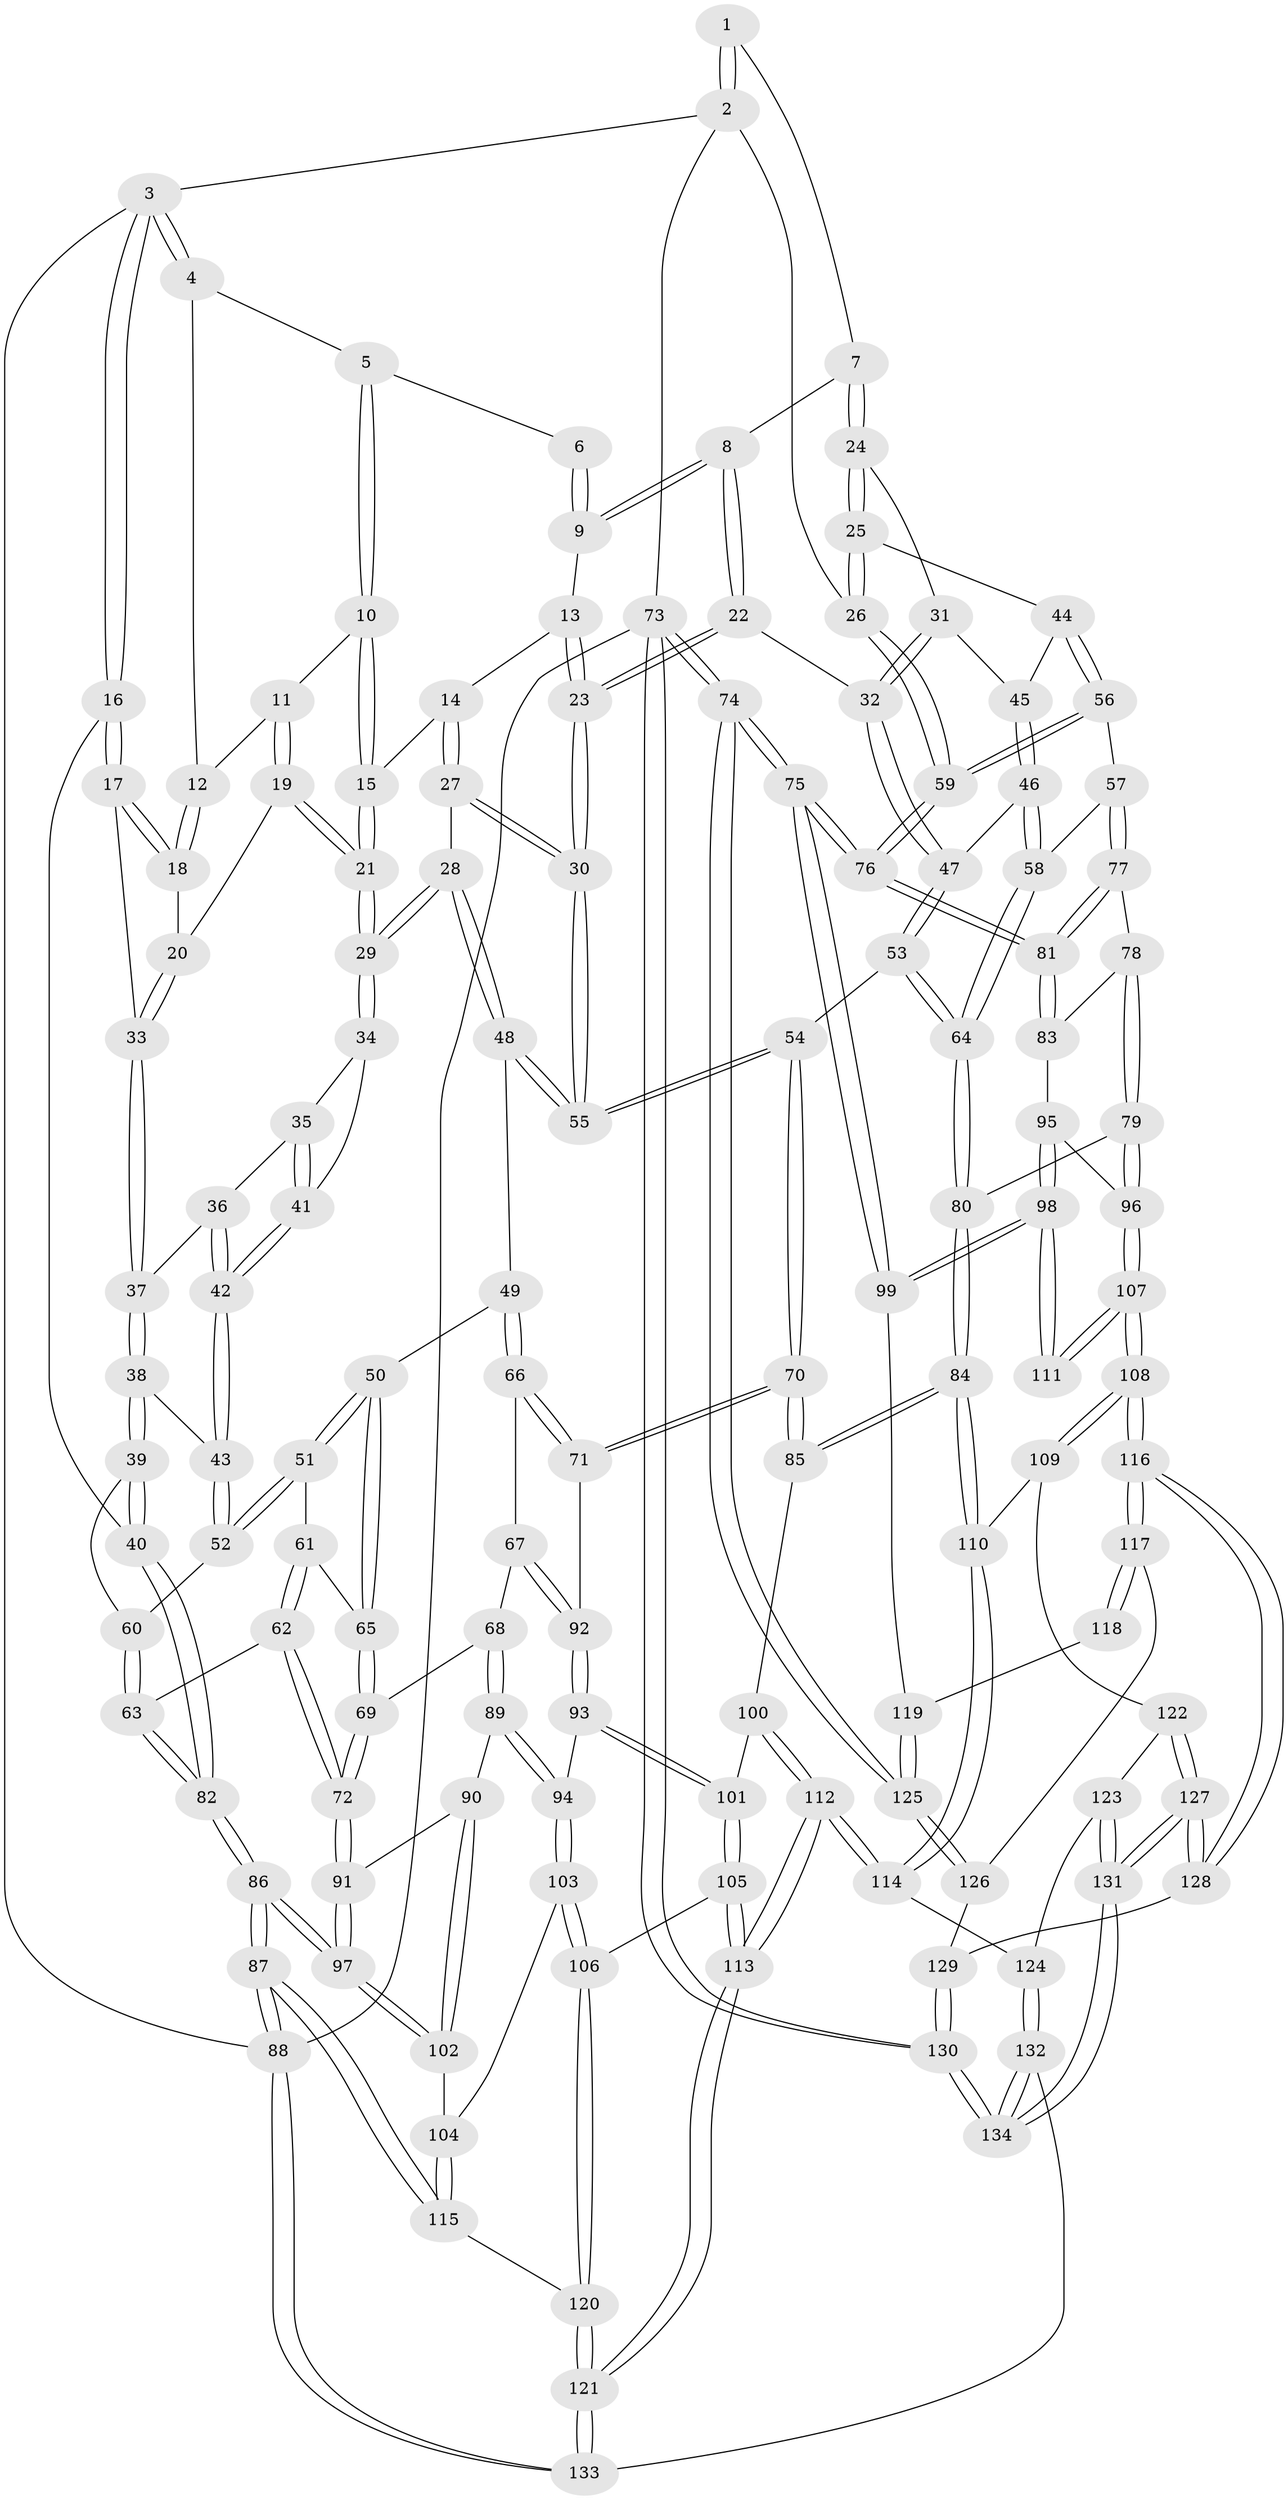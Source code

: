 // coarse degree distribution, {15: 0.0125, 3: 0.125, 5: 0.3, 6: 0.175, 4: 0.3625, 7: 0.0125, 2: 0.0125}
// Generated by graph-tools (version 1.1) at 2025/21/03/04/25 18:21:31]
// undirected, 134 vertices, 332 edges
graph export_dot {
graph [start="1"]
  node [color=gray90,style=filled];
  1 [pos="+0.5703610410608086+0"];
  2 [pos="+1+0"];
  3 [pos="+0+0"];
  4 [pos="+0.1911469601550407+0"];
  5 [pos="+0.33779512274962176+0"];
  6 [pos="+0.48437580855676077+0"];
  7 [pos="+0.6355576589445119+0.07804211537896145"];
  8 [pos="+0.5792385022431608+0.10652655045837774"];
  9 [pos="+0.5157024095986507+0.048726847889046875"];
  10 [pos="+0.3404272860263704+0.018759111565754088"];
  11 [pos="+0.2500283813547421+0.06319251638855648"];
  12 [pos="+0.1777915697788659+0.004667601560968396"];
  13 [pos="+0.46717475837686584+0.07764648411835626"];
  14 [pos="+0.38307667033056564+0.10234021977462071"];
  15 [pos="+0.3463052775912106+0.0392253652285753"];
  16 [pos="+0+0"];
  17 [pos="+0+0.10465405164781895"];
  18 [pos="+0.16465170055865136+0.054604607390441116"];
  19 [pos="+0.2043944092388369+0.14204211440059225"];
  20 [pos="+0.20267467359711577+0.14165787088481996"];
  21 [pos="+0.22620967440073947+0.1544201194501057"];
  22 [pos="+0.5525798263437253+0.248374346756576"];
  23 [pos="+0.5114652338901411+0.25912009490635646"];
  24 [pos="+0.8132554618049194+0.07875072014195938"];
  25 [pos="+1+0.01806349976065112"];
  26 [pos="+1+0"];
  27 [pos="+0.374568183825983+0.24147409853186372"];
  28 [pos="+0.32808646384102574+0.25575097095983934"];
  29 [pos="+0.3215656083996074+0.25390756811666865"];
  30 [pos="+0.47088308149138886+0.2738122143316197"];
  31 [pos="+0.6147417844979225+0.2483508368059982"];
  32 [pos="+0.5672271323665451+0.2542935828218528"];
  33 [pos="+0.11070787931784969+0.1851168460610922"];
  34 [pos="+0.24259122485787238+0.27921910360427643"];
  35 [pos="+0.13966700674047275+0.2368767416874586"];
  36 [pos="+0.1339756434929965+0.23391012435134556"];
  37 [pos="+0.11491888457701128+0.2188733755212443"];
  38 [pos="+0.06815439537067126+0.30924448052244163"];
  39 [pos="+0+0.3103132893777818"];
  40 [pos="+0+0.3080359897351293"];
  41 [pos="+0.18225354039852398+0.33045394737914296"];
  42 [pos="+0.16154390124014234+0.35117438569891446"];
  43 [pos="+0.1396863146727135+0.3806924478106945"];
  44 [pos="+0.9517142998644593+0.1599472190866036"];
  45 [pos="+0.7567409740011495+0.29756485994231435"];
  46 [pos="+0.7265362416104821+0.4271811064881646"];
  47 [pos="+0.6301004270245736+0.38146472116072005"];
  48 [pos="+0.2882120098929517+0.4532727751234953"];
  49 [pos="+0.26965796473338777+0.46276089900959405"];
  50 [pos="+0.24131933028656408+0.46044584586141174"];
  51 [pos="+0.16246183314087706+0.42587359898750843"];
  52 [pos="+0.1430013764862079+0.4100828234333452"];
  53 [pos="+0.4986783936757775+0.508052125097365"];
  54 [pos="+0.4721299309597144+0.5076401445708886"];
  55 [pos="+0.46940542981048383+0.5039563772207257"];
  56 [pos="+0.8934114617335812+0.4431960758660301"];
  57 [pos="+0.8264139779789003+0.48933355228493747"];
  58 [pos="+0.7452868762634809+0.46786060716123584"];
  59 [pos="+1+0.5593128266785223"];
  60 [pos="+0.07373708406300906+0.44351871870364445"];
  61 [pos="+0.12857233770518867+0.5268261651030931"];
  62 [pos="+0.03466813971079501+0.5766904026225902"];
  63 [pos="+0.03323831644219745+0.5758482182088887"];
  64 [pos="+0.6448012322777821+0.5601400806745827"];
  65 [pos="+0.17393904321166218+0.5573392096331198"];
  66 [pos="+0.27229653336111526+0.5523729993056398"];
  67 [pos="+0.1756397480326602+0.6024912375014271"];
  68 [pos="+0.17125485364468074+0.6004786331998149"];
  69 [pos="+0.17081641894033167+0.5999752879563998"];
  70 [pos="+0.415927753743559+0.6821309050106206"];
  71 [pos="+0.31589460944394815+0.6658489092814974"];
  72 [pos="+0.044008389135227394+0.5864658890314991"];
  73 [pos="+1+1"];
  74 [pos="+1+1"];
  75 [pos="+1+0.7906702572939798"];
  76 [pos="+1+0.6581632022877029"];
  77 [pos="+0.8363275778520197+0.5297740326791616"];
  78 [pos="+0.8360344851582058+0.56438019109374"];
  79 [pos="+0.7049755870387209+0.7152003710336459"];
  80 [pos="+0.6696006709225166+0.6936253066485938"];
  81 [pos="+1+0.6150657961826855"];
  82 [pos="+0+0.5737698887320316"];
  83 [pos="+0.8610937792508527+0.6087379140961896"];
  84 [pos="+0.5108853685453515+0.7468487170858585"];
  85 [pos="+0.4203388363538039+0.6900831851072466"];
  86 [pos="+0+0.7883701467539943"];
  87 [pos="+0+0.9318645055705947"];
  88 [pos="+0+1"];
  89 [pos="+0.11615152329144622+0.7076463447690001"];
  90 [pos="+0.10073782508527837+0.7085112276528276"];
  91 [pos="+0.07117432190280468+0.6673394101581059"];
  92 [pos="+0.25874651183296893+0.6869390894213363"];
  93 [pos="+0.24996020367866847+0.6966712717151706"];
  94 [pos="+0.20529358600883468+0.7331277931564915"];
  95 [pos="+0.8732215970625009+0.6572640670698295"];
  96 [pos="+0.7130509215764813+0.725283436497348"];
  97 [pos="+0+0.7615130964024671"];
  98 [pos="+0.9812955497792563+0.774004528323695"];
  99 [pos="+1+0.7795043452497065"];
  100 [pos="+0.3748312342351693+0.7796722365562435"];
  101 [pos="+0.2972234445944709+0.8105739274935896"];
  102 [pos="+0.07228500993720355+0.7546517277384235"];
  103 [pos="+0.20026745202098722+0.831970171574888"];
  104 [pos="+0.09029833000391786+0.8304427720472424"];
  105 [pos="+0.2717379772276278+0.8348639126817365"];
  106 [pos="+0.20401705424346453+0.8371659932086015"];
  107 [pos="+0.744056329244835+0.7862655744503186"];
  108 [pos="+0.7338467406134954+0.8292158791242754"];
  109 [pos="+0.5852858647061041+0.8650758190273968"];
  110 [pos="+0.5231339502163402+0.835310414423372"];
  111 [pos="+0.9502957078543466+0.7799225454673083"];
  112 [pos="+0.37233396433116295+0.9210141035353987"];
  113 [pos="+0.36441437310654323+0.9263322867966162"];
  114 [pos="+0.4733314629267461+0.9177258030295127"];
  115 [pos="+0.052053213232833496+0.8797088493441974"];
  116 [pos="+0.7426744678548479+0.8891655237721922"];
  117 [pos="+0.8187221757626169+0.9033142919394785"];
  118 [pos="+0.8546638019308814+0.8874072168985965"];
  119 [pos="+0.8825445210204138+0.913773305992575"];
  120 [pos="+0.2031819559158915+1"];
  121 [pos="+0.22459319805947098+1"];
  122 [pos="+0.5967822900564694+0.8965289880419925"];
  123 [pos="+0.5567498064942796+0.9568052645454911"];
  124 [pos="+0.48149257889030256+0.9322498701466708"];
  125 [pos="+0.8743607576613454+0.9430046940154967"];
  126 [pos="+0.86341458778852+0.9430300324999195"];
  127 [pos="+0.7015878205625435+1"];
  128 [pos="+0.7054240064843298+1"];
  129 [pos="+0.8558486388202016+0.9515943319260851"];
  130 [pos="+0.825840616957709+1"];
  131 [pos="+0.6978104614567148+1"];
  132 [pos="+0.513045421365975+1"];
  133 [pos="+0.2089348568741705+1"];
  134 [pos="+0.7079495360751475+1"];
  1 -- 2;
  1 -- 2;
  1 -- 7;
  2 -- 3;
  2 -- 26;
  2 -- 73;
  3 -- 4;
  3 -- 4;
  3 -- 16;
  3 -- 16;
  3 -- 88;
  4 -- 5;
  4 -- 12;
  5 -- 6;
  5 -- 10;
  5 -- 10;
  6 -- 9;
  6 -- 9;
  7 -- 8;
  7 -- 24;
  7 -- 24;
  8 -- 9;
  8 -- 9;
  8 -- 22;
  8 -- 22;
  9 -- 13;
  10 -- 11;
  10 -- 15;
  10 -- 15;
  11 -- 12;
  11 -- 19;
  11 -- 19;
  12 -- 18;
  12 -- 18;
  13 -- 14;
  13 -- 23;
  13 -- 23;
  14 -- 15;
  14 -- 27;
  14 -- 27;
  15 -- 21;
  15 -- 21;
  16 -- 17;
  16 -- 17;
  16 -- 40;
  17 -- 18;
  17 -- 18;
  17 -- 33;
  18 -- 20;
  19 -- 20;
  19 -- 21;
  19 -- 21;
  20 -- 33;
  20 -- 33;
  21 -- 29;
  21 -- 29;
  22 -- 23;
  22 -- 23;
  22 -- 32;
  23 -- 30;
  23 -- 30;
  24 -- 25;
  24 -- 25;
  24 -- 31;
  25 -- 26;
  25 -- 26;
  25 -- 44;
  26 -- 59;
  26 -- 59;
  27 -- 28;
  27 -- 30;
  27 -- 30;
  28 -- 29;
  28 -- 29;
  28 -- 48;
  28 -- 48;
  29 -- 34;
  29 -- 34;
  30 -- 55;
  30 -- 55;
  31 -- 32;
  31 -- 32;
  31 -- 45;
  32 -- 47;
  32 -- 47;
  33 -- 37;
  33 -- 37;
  34 -- 35;
  34 -- 41;
  35 -- 36;
  35 -- 41;
  35 -- 41;
  36 -- 37;
  36 -- 42;
  36 -- 42;
  37 -- 38;
  37 -- 38;
  38 -- 39;
  38 -- 39;
  38 -- 43;
  39 -- 40;
  39 -- 40;
  39 -- 60;
  40 -- 82;
  40 -- 82;
  41 -- 42;
  41 -- 42;
  42 -- 43;
  42 -- 43;
  43 -- 52;
  43 -- 52;
  44 -- 45;
  44 -- 56;
  44 -- 56;
  45 -- 46;
  45 -- 46;
  46 -- 47;
  46 -- 58;
  46 -- 58;
  47 -- 53;
  47 -- 53;
  48 -- 49;
  48 -- 55;
  48 -- 55;
  49 -- 50;
  49 -- 66;
  49 -- 66;
  50 -- 51;
  50 -- 51;
  50 -- 65;
  50 -- 65;
  51 -- 52;
  51 -- 52;
  51 -- 61;
  52 -- 60;
  53 -- 54;
  53 -- 64;
  53 -- 64;
  54 -- 55;
  54 -- 55;
  54 -- 70;
  54 -- 70;
  56 -- 57;
  56 -- 59;
  56 -- 59;
  57 -- 58;
  57 -- 77;
  57 -- 77;
  58 -- 64;
  58 -- 64;
  59 -- 76;
  59 -- 76;
  60 -- 63;
  60 -- 63;
  61 -- 62;
  61 -- 62;
  61 -- 65;
  62 -- 63;
  62 -- 72;
  62 -- 72;
  63 -- 82;
  63 -- 82;
  64 -- 80;
  64 -- 80;
  65 -- 69;
  65 -- 69;
  66 -- 67;
  66 -- 71;
  66 -- 71;
  67 -- 68;
  67 -- 92;
  67 -- 92;
  68 -- 69;
  68 -- 89;
  68 -- 89;
  69 -- 72;
  69 -- 72;
  70 -- 71;
  70 -- 71;
  70 -- 85;
  70 -- 85;
  71 -- 92;
  72 -- 91;
  72 -- 91;
  73 -- 74;
  73 -- 74;
  73 -- 130;
  73 -- 130;
  73 -- 88;
  74 -- 75;
  74 -- 75;
  74 -- 125;
  74 -- 125;
  75 -- 76;
  75 -- 76;
  75 -- 99;
  75 -- 99;
  76 -- 81;
  76 -- 81;
  77 -- 78;
  77 -- 81;
  77 -- 81;
  78 -- 79;
  78 -- 79;
  78 -- 83;
  79 -- 80;
  79 -- 96;
  79 -- 96;
  80 -- 84;
  80 -- 84;
  81 -- 83;
  81 -- 83;
  82 -- 86;
  82 -- 86;
  83 -- 95;
  84 -- 85;
  84 -- 85;
  84 -- 110;
  84 -- 110;
  85 -- 100;
  86 -- 87;
  86 -- 87;
  86 -- 97;
  86 -- 97;
  87 -- 88;
  87 -- 88;
  87 -- 115;
  87 -- 115;
  88 -- 133;
  88 -- 133;
  89 -- 90;
  89 -- 94;
  89 -- 94;
  90 -- 91;
  90 -- 102;
  90 -- 102;
  91 -- 97;
  91 -- 97;
  92 -- 93;
  92 -- 93;
  93 -- 94;
  93 -- 101;
  93 -- 101;
  94 -- 103;
  94 -- 103;
  95 -- 96;
  95 -- 98;
  95 -- 98;
  96 -- 107;
  96 -- 107;
  97 -- 102;
  97 -- 102;
  98 -- 99;
  98 -- 99;
  98 -- 111;
  98 -- 111;
  99 -- 119;
  100 -- 101;
  100 -- 112;
  100 -- 112;
  101 -- 105;
  101 -- 105;
  102 -- 104;
  103 -- 104;
  103 -- 106;
  103 -- 106;
  104 -- 115;
  104 -- 115;
  105 -- 106;
  105 -- 113;
  105 -- 113;
  106 -- 120;
  106 -- 120;
  107 -- 108;
  107 -- 108;
  107 -- 111;
  107 -- 111;
  108 -- 109;
  108 -- 109;
  108 -- 116;
  108 -- 116;
  109 -- 110;
  109 -- 122;
  110 -- 114;
  110 -- 114;
  112 -- 113;
  112 -- 113;
  112 -- 114;
  112 -- 114;
  113 -- 121;
  113 -- 121;
  114 -- 124;
  115 -- 120;
  116 -- 117;
  116 -- 117;
  116 -- 128;
  116 -- 128;
  117 -- 118;
  117 -- 118;
  117 -- 126;
  118 -- 119;
  119 -- 125;
  119 -- 125;
  120 -- 121;
  120 -- 121;
  121 -- 133;
  121 -- 133;
  122 -- 123;
  122 -- 127;
  122 -- 127;
  123 -- 124;
  123 -- 131;
  123 -- 131;
  124 -- 132;
  124 -- 132;
  125 -- 126;
  125 -- 126;
  126 -- 129;
  127 -- 128;
  127 -- 128;
  127 -- 131;
  127 -- 131;
  128 -- 129;
  129 -- 130;
  129 -- 130;
  130 -- 134;
  130 -- 134;
  131 -- 134;
  131 -- 134;
  132 -- 133;
  132 -- 134;
  132 -- 134;
}
